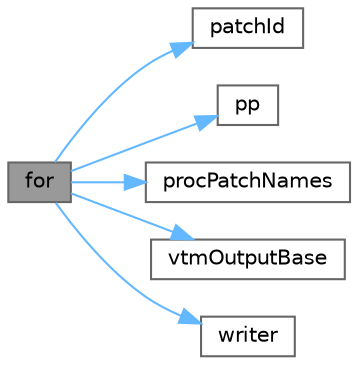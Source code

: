 digraph "for"
{
 // LATEX_PDF_SIZE
  bgcolor="transparent";
  edge [fontname=Helvetica,fontsize=10,labelfontname=Helvetica,labelfontsize=10];
  node [fontname=Helvetica,fontsize=10,shape=box,height=0.2,width=0.4];
  rankdir="LR";
  Node1 [id="Node000001",label="for",height=0.2,width=0.4,color="gray40", fillcolor="grey60", style="filled", fontcolor="black",tooltip=" "];
  Node1 -> Node2 [id="edge1_Node000001_Node000002",color="steelblue1",style="solid",tooltip=" "];
  Node2 [id="Node000002",label="patchId",height=0.2,width=0.4,color="grey40", fillcolor="white", style="filled",URL="$interrogateWallPatches_8H.html#a331bf146c76d695e9b2b9d4e7e1ebd2c",tooltip=" "];
  Node1 -> Node3 [id="edge2_Node000001_Node000003",color="steelblue1",style="solid",tooltip=" "];
  Node3 [id="Node000003",label="pp",height=0.2,width=0.4,color="grey40", fillcolor="white", style="filled",URL="$checkPatchTopology_8H.html#a62bd17b324c5b9481f03d4b6d6e09f88",tooltip=" "];
  Node1 -> Node4 [id="edge3_Node000001_Node000004",color="steelblue1",style="solid",tooltip=" "];
  Node4 [id="Node000004",label="procPatchNames",height=0.2,width=0.4,color="grey40", fillcolor="white", style="filled",URL="$convertProcessorPatches_8H.html#a7c527981b7817dace6fc7ecb0b1a08d1",tooltip=" "];
  Node1 -> Node5 [id="edge4_Node000001_Node000005",color="steelblue1",style="solid",tooltip=" "];
  Node5 [id="Node000005",label="vtmOutputBase",height=0.2,width=0.4,color="grey40", fillcolor="white", style="filled",URL="$convertProcessorPatches_8H.html#a543b61d37222837749000328d457bd7a",tooltip=" "];
  Node1 -> Node6 [id="edge5_Node000001_Node000006",color="steelblue1",style="solid",tooltip=" "];
  Node6 [id="Node000006",label="writer",height=0.2,width=0.4,color="grey40", fillcolor="white", style="filled",URL="$checkFaMesh_2faMeshWriteVTK_8H.html#a710e01d6eee60adac6cde283f277fcce",tooltip=" "];
}
